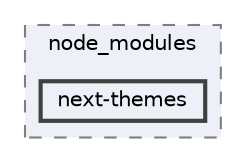 digraph "C:/Users/arisc/OneDrive/Documents/GitHub/FINAL/EcoEats-Project/node_modules/next-themes"
{
 // LATEX_PDF_SIZE
  bgcolor="transparent";
  edge [fontname=Helvetica,fontsize=10,labelfontname=Helvetica,labelfontsize=10];
  node [fontname=Helvetica,fontsize=10,shape=box,height=0.2,width=0.4];
  compound=true
  subgraph clusterdir_5091f2b68170d33f954320199e2fed0a {
    graph [ bgcolor="#edf0f7", pencolor="grey50", label="node_modules", fontname=Helvetica,fontsize=10 style="filled,dashed", URL="dir_5091f2b68170d33f954320199e2fed0a.html",tooltip=""]
  dir_09dcd9e30b8e159151ab659826265cb8 [label="next-themes", fillcolor="#edf0f7", color="grey25", style="filled,bold", URL="dir_09dcd9e30b8e159151ab659826265cb8.html",tooltip=""];
  }
}
